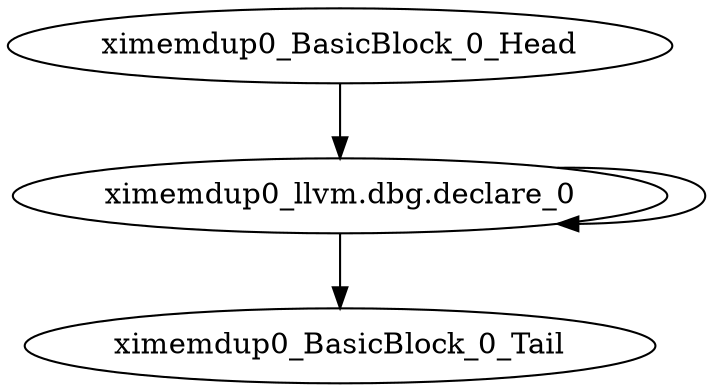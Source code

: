 digraph G {
    "ximemdup0_BasicBlock_0_Head" -> "ximemdup0_llvm.dbg.declare_0"
    "ximemdup0_llvm.dbg.declare_0" -> "ximemdup0_llvm.dbg.declare_0"
    "ximemdup0_llvm.dbg.declare_0" -> "ximemdup0_BasicBlock_0_Tail"
}
